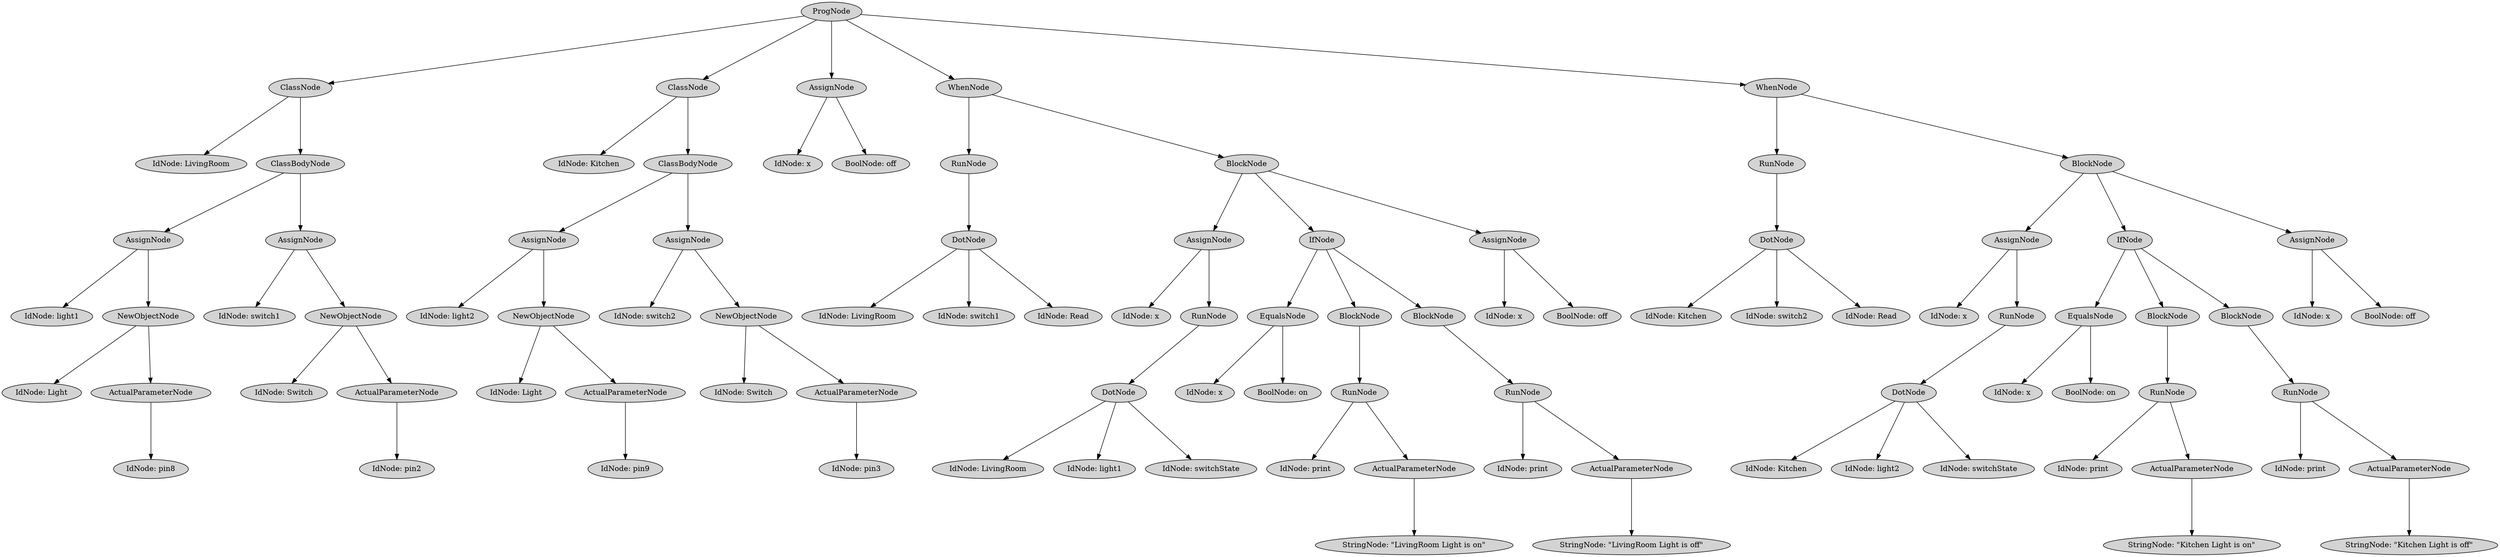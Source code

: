 digraph G {
	graph [ranksep=1.5 ratio=fill]
	node [style=filled]
	3112017 [label=ProgNode]
	3112021 [label=ClassNode]
	3112017 -> 3112021
	3112009 [label="IdNode: LivingRoom"]
	3112021 -> 3112009
	3112015 [label=ClassBodyNode]
	3112021 -> 3112015
	3112025 [label=AssignNode]
	3112015 -> 3112025
	3112029 [label="IdNode: light1"]
	3112025 -> 3112029
	3112045 [label=NewObjectNode]
	3112025 -> 3112045
	3112049 [label="IdNode: Light"]
	3112045 -> 3112049
	3112043 [label=ActualParameterNode]
	3112045 -> 3112043
	3112073 [label="IdNode: pin8"]
	3112043 -> 3112073
	3112027 [label=AssignNode]
	3112015 -> 3112027
	3112035 [label="IdNode: switch1"]
	3112027 -> 3112035
	3112051 [label=NewObjectNode]
	3112027 -> 3112051
	3112059 [label="IdNode: Switch"]
	3112051 -> 3112059
	3112057 [label=ActualParameterNode]
	3112051 -> 3112057
	3112085 [label="IdNode: pin2"]
	3112057 -> 3112085
	3112019 [label=ClassNode]
	3112017 -> 3112019
	3112039 [label="IdNode: Kitchen"]
	3112019 -> 3112039
	3112033 [label=ClassBodyNode]
	3112019 -> 3112033
	3112037 [label=AssignNode]
	3112033 -> 3112037
	3112055 [label="IdNode: light2"]
	3112037 -> 3112055
	3112077 [label=NewObjectNode]
	3112037 -> 3112077
	3112075 [label="IdNode: Light"]
	3112077 -> 3112075
	3112069 [label=ActualParameterNode]
	3112077 -> 3112069
	3112105 [label="IdNode: pin9"]
	3112069 -> 3112105
	3112047 [label=AssignNode]
	3112033 -> 3112047
	3112071 [label="IdNode: switch2"]
	3112047 -> 3112071
	3112089 [label=NewObjectNode]
	3112047 -> 3112089
	3112091 [label="IdNode: Switch"]
	3112089 -> 3112091
	3112087 [label=ActualParameterNode]
	3112089 -> 3112087
	3112117 [label="IdNode: pin3"]
	3112087 -> 3112117
	3112053 [label=AssignNode]
	3112017 -> 3112053
	3112061 [label="IdNode: x"]
	3112053 -> 3112061
	3112103 [label="BoolNode: off"]
	3112053 -> 3112103
	3112067 [label=WhenNode]
	3112017 -> 3112067
	3112095 [label=RunNode]
	3112067 -> 3112095
	3112121 [label=DotNode]
	3112095 -> 3112121
	3112107 [label="IdNode: LivingRoom"]
	3112121 -> 3112107
	3112111 [label="IdNode: switch1"]
	3112121 -> 3112111
	3112119 [label="IdNode: Read"]
	3112121 -> 3112119
	3112083 [label=BlockNode]
	3112067 -> 3112083
	3112063 [label=AssignNode]
	3112083 -> 3112063
	3112081 [label="IdNode: x"]
	3112063 -> 3112081
	3112125 [label=RunNode]
	3112063 -> 3112125
	3112137 [label=DotNode]
	3112125 -> 3112137
	3112131 [label="IdNode: LivingRoom"]
	3112137 -> 3112131
	3112135 [label="IdNode: light1"]
	3112137 -> 3112135
	3112139 [label="IdNode: switchState"]
	3112137 -> 3112139
	3112093 [label=IfNode]
	3112083 -> 3112093
	3112113 [label=EqualsNode]
	3112093 -> 3112113
	3112143 [label="IdNode: x"]
	3112113 -> 3112143
	3112147 [label="BoolNode: on"]
	3112113 -> 3112147
	3112115 [label=BlockNode]
	3112093 -> 3112115
	3112109 [label=RunNode]
	3112115 -> 3112109
	3112133 [label="IdNode: print"]
	3112109 -> 3112133
	3112127 [label=ActualParameterNode]
	3112109 -> 3112127
	3112157 [label="StringNode: \"LivingRoom Light is on\""]
	3112127 -> 3112157
	3112145 [label=BlockNode]
	3112093 -> 3112145
	3112141 [label=RunNode]
	3112145 -> 3112141
	3112153 [label="IdNode: print"]
	3112141 -> 3112153
	3112149 [label=ActualParameterNode]
	3112141 -> 3112149
	3112171 [label="StringNode: \"LivingRoom Light is off\""]
	3112149 -> 3112171
	3112123 [label=AssignNode]
	3112083 -> 3112123
	3112161 [label="IdNode: x"]
	3112123 -> 3112161
	3112173 [label="BoolNode: off"]
	3112123 -> 3112173
	3112065 [label=WhenNode]
	3112017 -> 3112065
	3112165 [label=RunNode]
	3112065 -> 3112165
	3112181 [label=DotNode]
	3112165 -> 3112181
	3112175 [label="IdNode: Kitchen"]
	3112181 -> 3112175
	3112179 [label="IdNode: switch2"]
	3112181 -> 3112179
	3112183 [label="IdNode: Read"]
	3112181 -> 3112183
	3112101 [label=BlockNode]
	3112065 -> 3112101
	3112159 [label=AssignNode]
	3112101 -> 3112159
	3112155 [label="IdNode: x"]
	3112159 -> 3112155
	3112189 [label=RunNode]
	3112159 -> 3112189
	3116299 [label=DotNode]
	3112189 -> 3116299
	3116293 [label="IdNode: Kitchen"]
	3116299 -> 3116293
	3116297 [label="IdNode: light2"]
	3116299 -> 3116297
	3116301 [label="IdNode: switchState"]
	3116299 -> 3116301
	3112129 [label=IfNode]
	3112101 -> 3112129
	3112177 [label=EqualsNode]
	3112129 -> 3112177
	3116305 [label="IdNode: x"]
	3112177 -> 3116305
	3116309 [label="BoolNode: on"]
	3112177 -> 3116309
	3112185 [label=BlockNode]
	3112129 -> 3112185
	3112169 [label=RunNode]
	3112185 -> 3112169
	3116295 [label="IdNode: print"]
	3112169 -> 3116295
	3112191 [label=ActualParameterNode]
	3112169 -> 3112191
	3116319 [label="StringNode: \"Kitchen Light is on\""]
	3112191 -> 3116319
	3112187 [label=BlockNode]
	3112129 -> 3112187
	3116303 [label=RunNode]
	3112187 -> 3116303
	3116315 [label="IdNode: print"]
	3116303 -> 3116315
	3116311 [label=ActualParameterNode]
	3116303 -> 3116311
	3116333 [label="StringNode: \"Kitchen Light is off\""]
	3116311 -> 3116333
	3112167 [label=AssignNode]
	3112101 -> 3112167
	3116323 [label="IdNode: x"]
	3112167 -> 3116323
	3116335 [label="BoolNode: off"]
	3112167 -> 3116335
	overlap=false
}
